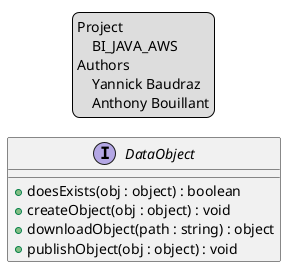 @startuml
'https://plantuml.com/class-diagram

legend top
    Project
        BI_JAVA_AWS
    Authors
        Yannick Baudraz
        Anthony Bouillant
endlegend

interface DataObject {
    + doesExists(obj : object) : boolean
    + createObject(obj : object) : void
    + downloadObject(path : string) : object
    + publishObject(obj : object) : void
}

@enduml